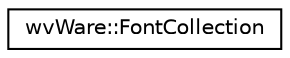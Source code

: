 digraph "类继承关系图"
{
  edge [fontname="Helvetica",fontsize="10",labelfontname="Helvetica",labelfontsize="10"];
  node [fontname="Helvetica",fontsize="10",shape=record];
  rankdir="LR";
  Node0 [label="wvWare::FontCollection",height=0.2,width=0.4,color="black", fillcolor="white", style="filled",URL="$classwv_ware_1_1_font_collection.html"];
}

